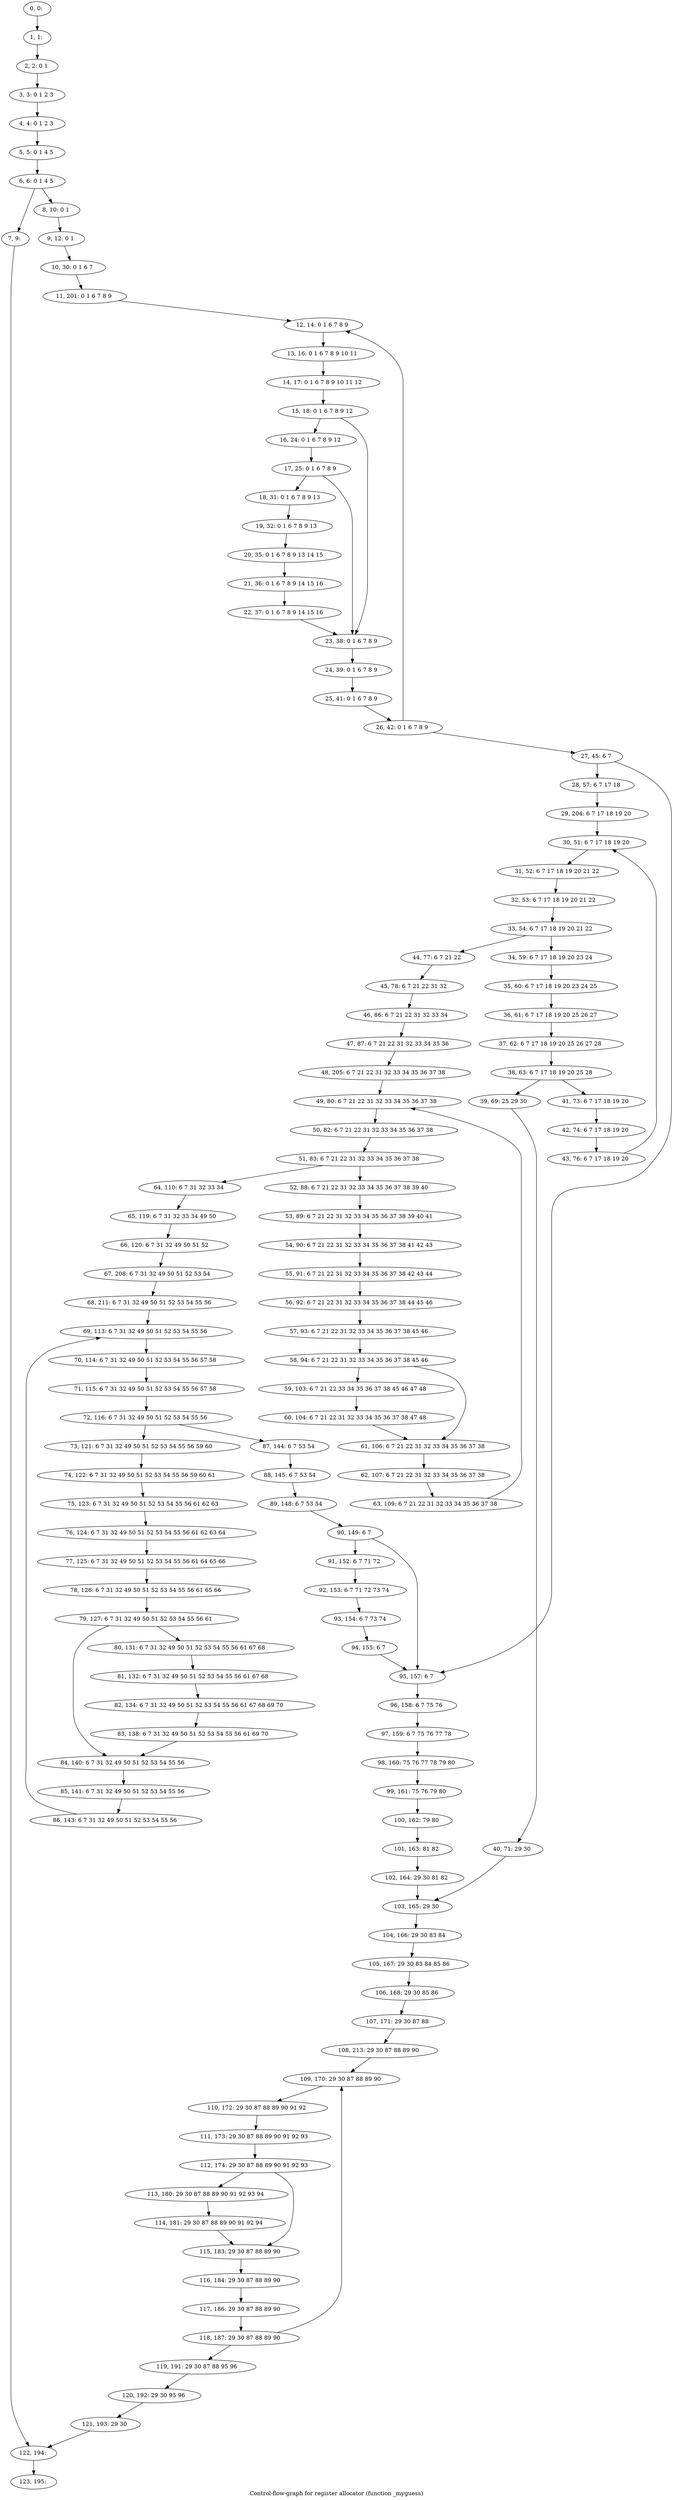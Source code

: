 digraph G {
graph [label="Control-flow-graph for register allocator (function _myguess)"]
0[label="0, 0: "];
1[label="1, 1: "];
2[label="2, 2: 0 1 "];
3[label="3, 3: 0 1 2 3 "];
4[label="4, 4: 0 1 2 3 "];
5[label="5, 5: 0 1 4 5 "];
6[label="6, 6: 0 1 4 5 "];
7[label="7, 9: "];
8[label="8, 10: 0 1 "];
9[label="9, 12: 0 1 "];
10[label="10, 30: 0 1 6 7 "];
11[label="11, 201: 0 1 6 7 8 9 "];
12[label="12, 14: 0 1 6 7 8 9 "];
13[label="13, 16: 0 1 6 7 8 9 10 11 "];
14[label="14, 17: 0 1 6 7 8 9 10 11 12 "];
15[label="15, 18: 0 1 6 7 8 9 12 "];
16[label="16, 24: 0 1 6 7 8 9 12 "];
17[label="17, 25: 0 1 6 7 8 9 "];
18[label="18, 31: 0 1 6 7 8 9 13 "];
19[label="19, 32: 0 1 6 7 8 9 13 "];
20[label="20, 35: 0 1 6 7 8 9 13 14 15 "];
21[label="21, 36: 0 1 6 7 8 9 14 15 16 "];
22[label="22, 37: 0 1 6 7 8 9 14 15 16 "];
23[label="23, 38: 0 1 6 7 8 9 "];
24[label="24, 39: 0 1 6 7 8 9 "];
25[label="25, 41: 0 1 6 7 8 9 "];
26[label="26, 42: 0 1 6 7 8 9 "];
27[label="27, 45: 6 7 "];
28[label="28, 57: 6 7 17 18 "];
29[label="29, 204: 6 7 17 18 19 20 "];
30[label="30, 51: 6 7 17 18 19 20 "];
31[label="31, 52: 6 7 17 18 19 20 21 22 "];
32[label="32, 53: 6 7 17 18 19 20 21 22 "];
33[label="33, 54: 6 7 17 18 19 20 21 22 "];
34[label="34, 59: 6 7 17 18 19 20 23 24 "];
35[label="35, 60: 6 7 17 18 19 20 23 24 25 "];
36[label="36, 61: 6 7 17 18 19 20 25 26 27 "];
37[label="37, 62: 6 7 17 18 19 20 25 26 27 28 "];
38[label="38, 63: 6 7 17 18 19 20 25 28 "];
39[label="39, 69: 25 29 30 "];
40[label="40, 71: 29 30 "];
41[label="41, 73: 6 7 17 18 19 20 "];
42[label="42, 74: 6 7 17 18 19 20 "];
43[label="43, 76: 6 7 17 18 19 20 "];
44[label="44, 77: 6 7 21 22 "];
45[label="45, 78: 6 7 21 22 31 32 "];
46[label="46, 86: 6 7 21 22 31 32 33 34 "];
47[label="47, 87: 6 7 21 22 31 32 33 34 35 36 "];
48[label="48, 205: 6 7 21 22 31 32 33 34 35 36 37 38 "];
49[label="49, 80: 6 7 21 22 31 32 33 34 35 36 37 38 "];
50[label="50, 82: 6 7 21 22 31 32 33 34 35 36 37 38 "];
51[label="51, 83: 6 7 21 22 31 32 33 34 35 36 37 38 "];
52[label="52, 88: 6 7 21 22 31 32 33 34 35 36 37 38 39 40 "];
53[label="53, 89: 6 7 21 22 31 32 33 34 35 36 37 38 39 40 41 "];
54[label="54, 90: 6 7 21 22 31 32 33 34 35 36 37 38 41 42 43 "];
55[label="55, 91: 6 7 21 22 31 32 33 34 35 36 37 38 42 43 44 "];
56[label="56, 92: 6 7 21 22 31 32 33 34 35 36 37 38 44 45 46 "];
57[label="57, 93: 6 7 21 22 31 32 33 34 35 36 37 38 45 46 "];
58[label="58, 94: 6 7 21 22 31 32 33 34 35 36 37 38 45 46 "];
59[label="59, 103: 6 7 21 22 33 34 35 36 37 38 45 46 47 48 "];
60[label="60, 104: 6 7 21 22 31 32 33 34 35 36 37 38 47 48 "];
61[label="61, 106: 6 7 21 22 31 32 33 34 35 36 37 38 "];
62[label="62, 107: 6 7 21 22 31 32 33 34 35 36 37 38 "];
63[label="63, 109: 6 7 21 22 31 32 33 34 35 36 37 38 "];
64[label="64, 110: 6 7 31 32 33 34 "];
65[label="65, 119: 6 7 31 32 33 34 49 50 "];
66[label="66, 120: 6 7 31 32 49 50 51 52 "];
67[label="67, 208: 6 7 31 32 49 50 51 52 53 54 "];
68[label="68, 211: 6 7 31 32 49 50 51 52 53 54 55 56 "];
69[label="69, 113: 6 7 31 32 49 50 51 52 53 54 55 56 "];
70[label="70, 114: 6 7 31 32 49 50 51 52 53 54 55 56 57 58 "];
71[label="71, 115: 6 7 31 32 49 50 51 52 53 54 55 56 57 58 "];
72[label="72, 116: 6 7 31 32 49 50 51 52 53 54 55 56 "];
73[label="73, 121: 6 7 31 32 49 50 51 52 53 54 55 56 59 60 "];
74[label="74, 122: 6 7 31 32 49 50 51 52 53 54 55 56 59 60 61 "];
75[label="75, 123: 6 7 31 32 49 50 51 52 53 54 55 56 61 62 63 "];
76[label="76, 124: 6 7 31 32 49 50 51 52 53 54 55 56 61 62 63 64 "];
77[label="77, 125: 6 7 31 32 49 50 51 52 53 54 55 56 61 64 65 66 "];
78[label="78, 126: 6 7 31 32 49 50 51 52 53 54 55 56 61 65 66 "];
79[label="79, 127: 6 7 31 32 49 50 51 52 53 54 55 56 61 "];
80[label="80, 131: 6 7 31 32 49 50 51 52 53 54 55 56 61 67 68 "];
81[label="81, 132: 6 7 31 32 49 50 51 52 53 54 55 56 61 67 68 "];
82[label="82, 134: 6 7 31 32 49 50 51 52 53 54 55 56 61 67 68 69 70 "];
83[label="83, 138: 6 7 31 32 49 50 51 52 53 54 55 56 61 69 70 "];
84[label="84, 140: 6 7 31 32 49 50 51 52 53 54 55 56 "];
85[label="85, 141: 6 7 31 32 49 50 51 52 53 54 55 56 "];
86[label="86, 143: 6 7 31 32 49 50 51 52 53 54 55 56 "];
87[label="87, 144: 6 7 53 54 "];
88[label="88, 145: 6 7 53 54 "];
89[label="89, 148: 6 7 53 54 "];
90[label="90, 149: 6 7 "];
91[label="91, 152: 6 7 71 72 "];
92[label="92, 153: 6 7 71 72 73 74 "];
93[label="93, 154: 6 7 73 74 "];
94[label="94, 155: 6 7 "];
95[label="95, 157: 6 7 "];
96[label="96, 158: 6 7 75 76 "];
97[label="97, 159: 6 7 75 76 77 78 "];
98[label="98, 160: 75 76 77 78 79 80 "];
99[label="99, 161: 75 76 79 80 "];
100[label="100, 162: 79 80 "];
101[label="101, 163: 81 82 "];
102[label="102, 164: 29 30 81 82 "];
103[label="103, 165: 29 30 "];
104[label="104, 166: 29 30 83 84 "];
105[label="105, 167: 29 30 83 84 85 86 "];
106[label="106, 168: 29 30 85 86 "];
107[label="107, 171: 29 30 87 88 "];
108[label="108, 213: 29 30 87 88 89 90 "];
109[label="109, 170: 29 30 87 88 89 90 "];
110[label="110, 172: 29 30 87 88 89 90 91 92 "];
111[label="111, 173: 29 30 87 88 89 90 91 92 93 "];
112[label="112, 174: 29 30 87 88 89 90 91 92 93 "];
113[label="113, 180: 29 30 87 88 89 90 91 92 93 94 "];
114[label="114, 181: 29 30 87 88 89 90 91 92 94 "];
115[label="115, 183: 29 30 87 88 89 90 "];
116[label="116, 184: 29 30 87 88 89 90 "];
117[label="117, 186: 29 30 87 88 89 90 "];
118[label="118, 187: 29 30 87 88 89 90 "];
119[label="119, 191: 29 30 87 88 95 96 "];
120[label="120, 192: 29 30 95 96 "];
121[label="121, 193: 29 30 "];
122[label="122, 194: "];
123[label="123, 195: "];
0->1 ;
1->2 ;
2->3 ;
3->4 ;
4->5 ;
5->6 ;
6->7 ;
6->8 ;
7->122 ;
8->9 ;
9->10 ;
10->11 ;
11->12 ;
12->13 ;
13->14 ;
14->15 ;
15->16 ;
15->23 ;
16->17 ;
17->18 ;
17->23 ;
18->19 ;
19->20 ;
20->21 ;
21->22 ;
22->23 ;
23->24 ;
24->25 ;
25->26 ;
26->27 ;
26->12 ;
27->28 ;
27->95 ;
28->29 ;
29->30 ;
30->31 ;
31->32 ;
32->33 ;
33->34 ;
33->44 ;
34->35 ;
35->36 ;
36->37 ;
37->38 ;
38->39 ;
38->41 ;
39->40 ;
40->103 ;
41->42 ;
42->43 ;
43->30 ;
44->45 ;
45->46 ;
46->47 ;
47->48 ;
48->49 ;
49->50 ;
50->51 ;
51->52 ;
51->64 ;
52->53 ;
53->54 ;
54->55 ;
55->56 ;
56->57 ;
57->58 ;
58->59 ;
58->61 ;
59->60 ;
60->61 ;
61->62 ;
62->63 ;
63->49 ;
64->65 ;
65->66 ;
66->67 ;
67->68 ;
68->69 ;
69->70 ;
70->71 ;
71->72 ;
72->73 ;
72->87 ;
73->74 ;
74->75 ;
75->76 ;
76->77 ;
77->78 ;
78->79 ;
79->80 ;
79->84 ;
80->81 ;
81->82 ;
82->83 ;
83->84 ;
84->85 ;
85->86 ;
86->69 ;
87->88 ;
88->89 ;
89->90 ;
90->91 ;
90->95 ;
91->92 ;
92->93 ;
93->94 ;
94->95 ;
95->96 ;
96->97 ;
97->98 ;
98->99 ;
99->100 ;
100->101 ;
101->102 ;
102->103 ;
103->104 ;
104->105 ;
105->106 ;
106->107 ;
107->108 ;
108->109 ;
109->110 ;
110->111 ;
111->112 ;
112->113 ;
112->115 ;
113->114 ;
114->115 ;
115->116 ;
116->117 ;
117->118 ;
118->119 ;
118->109 ;
119->120 ;
120->121 ;
121->122 ;
122->123 ;
}

